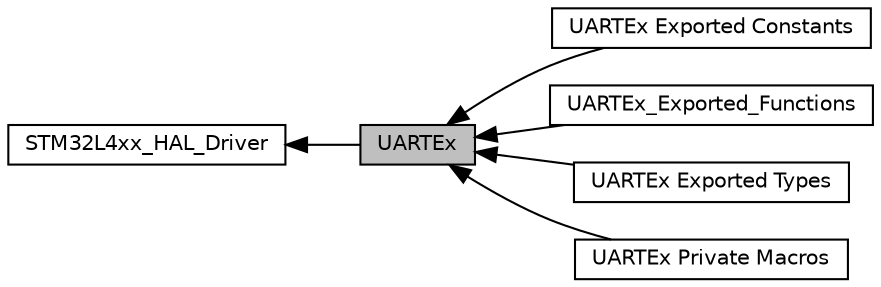 digraph "UARTEx"
{
  edge [fontname="Helvetica",fontsize="10",labelfontname="Helvetica",labelfontsize="10"];
  node [fontname="Helvetica",fontsize="10",shape=box];
  rankdir=LR;
  Node2 [label="STM32L4xx_HAL_Driver",height=0.2,width=0.4,color="black", fillcolor="white", style="filled",URL="$group___s_t_m32_l4xx___h_a_l___driver.html",tooltip=" "];
  Node1 [label="UARTEx",height=0.2,width=0.4,color="black", fillcolor="grey75", style="filled", fontcolor="black",tooltip="UART Extended HAL module driver."];
  Node4 [label="UARTEx Exported Constants",height=0.2,width=0.4,color="black", fillcolor="white", style="filled",URL="$group___u_a_r_t_ex___exported___constants.html",tooltip=" "];
  Node6 [label="UARTEx_Exported_Functions",height=0.2,width=0.4,color="black", fillcolor="white", style="filled",URL="$group___u_a_r_t_ex___exported___functions.html",tooltip=" "];
  Node3 [label="UARTEx Exported Types",height=0.2,width=0.4,color="black", fillcolor="white", style="filled",URL="$group___u_a_r_t_ex___exported___types.html",tooltip=" "];
  Node5 [label="UARTEx Private Macros",height=0.2,width=0.4,color="black", fillcolor="white", style="filled",URL="$group___u_a_r_t_ex___private___macros.html",tooltip=" "];
  Node2->Node1 [shape=plaintext, dir="back", style="solid"];
  Node1->Node3 [shape=plaintext, dir="back", style="solid"];
  Node1->Node4 [shape=plaintext, dir="back", style="solid"];
  Node1->Node5 [shape=plaintext, dir="back", style="solid"];
  Node1->Node6 [shape=plaintext, dir="back", style="solid"];
}
